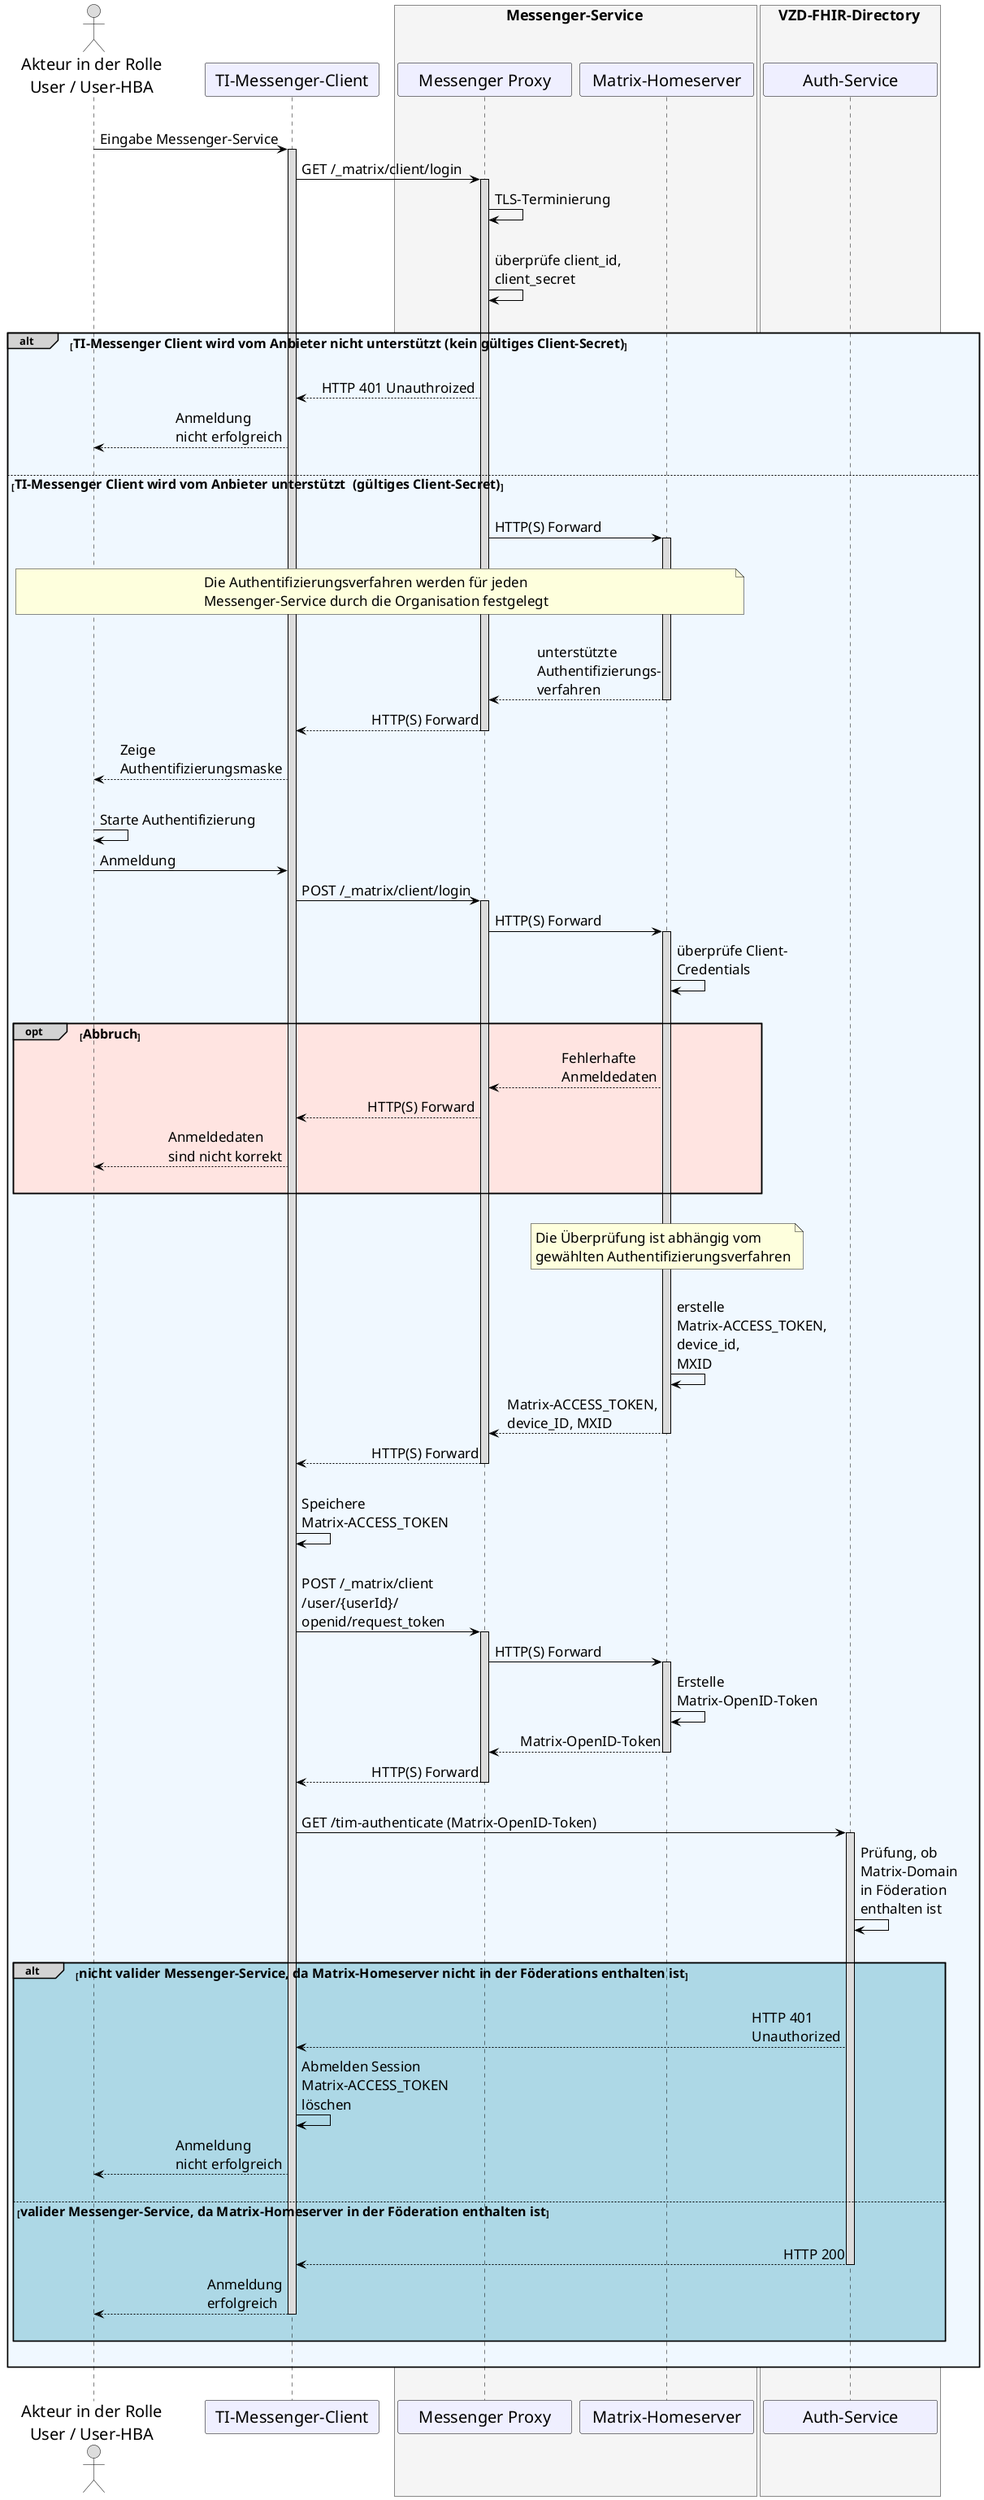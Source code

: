 /' 
# TI-Messenger 1.1
# TI-Messenger-Dienst
# UC - 10057
# Sequence Diagram
# Name: Anmeldung eines Akteurs am Messenger-Service
'/

@startuml
skinparam sequenceMessageAlign direction
skinparam minClassWidth 200
skinparam BoxPadding 1
skinparam sequenceReferenceHeaderBackgroundColor palegreen
scale max 2048 width

skinparam sequence {
ArrowColor black
ArrowFontSize 17
ActorBorderColor black
LifeLineBorderColor black
LifeLineBackgroundColor Gainsboro

ParticipantBorderColor Motivation
ParticipantBackgroundColor Motivation
ParticipantFontName Impact
ParticipantFontSize 20
ParticipantFontColor black
ParticipantBorderColor Black
ParticipantBackgroundColor MOTIVATION

ActorBackgroundColor Gainsboro
ActorFontColor black
ActorFontSize 20
ActorFontName Aapex
}
    actor U as "Akteur in der Rolle\nUser / User-HBA"
    participant C as "TI-Messenger-Client"
    box <size:18>Messenger-Service</size> #WhiteSmoke
      participant MP as "Messenger Proxy"
      participant MH as "Matrix-Homeserver"
    end box
    box <size:18>VZD-FHIR-Directory</size> #WhiteSmoke
      participant Auth as "Auth-Service"
    end box

|||
  U->C: Eingabe Messenger-Service 
    Activate C
  C->MP: GET /_matrix/client/login
    Activate MP
  MP->MP: TLS-Terminierung
  |||
  MP->MP: überprüfe client_id, \nclient_secret

|||
alt#LightGrey #AliceBlue <size:16>TI-Messenger Client wird vom Anbieter nicht unterstützt (kein gültiges Client-Secret)</size>
|||  

  MP-->C: HTTP 401 Unauthroized
  C-->U: Anmeldung \nnicht erfolgreich
  
    |||  
    else <size:16>TI-Messenger Client wird vom Anbieter unterstützt  (gültiges Client-Secret)</size>
    |||

  MP->MH: HTTP(S) Forward
   Activate MH

|||
note over U, MH: <size:17>Die Authentifizierungsverfahren werden für jeden \n<size:17>Messenger-Service durch die Organisation festgelegt</size>
|||

  MH-->MP: unterstützte \nAuthentifizierungs-\nverfahren
    Deactivate MH
  MP-->C: HTTP(S) Forward
    Deactivate MP
  C-->U: Zeige \nAuthentifizierungsmaske
  |||
  U->U: Starte Authentifizierung
  U->C: Anmeldung
  C->MP: POST /_matrix/client/login
    Activate MP

    
    MP->MH: HTTP(S) Forward
      Activate MH
    MH->MH: überprüfe Client-\nCredentials
    |||
    opt#LightGrey #MistyRose <size:16>Abbruch</size>
      MH-->MP:Fehlerhafte \nAnmeldedaten 
      MP-->C: HTTP(S) Forward
      C-->U: Anmeldedaten \nsind nicht korrekt
      |||
    end
    |||
    
    note over MH, MH: <size:17>Die Überprüfung ist abhängig vom \n<size:17>gewählten Authentifizierungsverfahren</size>
    
    |||
    MH->MH: erstelle \nMatrix-ACCESS_TOKEN, \ndevice_id, \nMXID
    MH-->MP: Matrix-ACCESS_TOKEN, \ndevice_ID, MXID
      Deactivate MH
    MP-->C: HTTP(S) Forward
      Deactivate MP
    |||
    C->C: Speichere \nMatrix-ACCESS_TOKEN
    
    |||
    C->MP: POST /_matrix/client\n/user/{userId}/\nopenid/request_token
      Activate MP
    MP->MH: HTTP(S) Forward
      Activate MH
    MH->MH: Erstelle \nMatrix-OpenID-Token
    MH-->MP: Matrix-OpenID-Token
      Deactivate MH
    MP-->C: HTTP(S) Forward
      Deactivate MP
    
    |||
    C->Auth: GET /tim-authenticate (Matrix-OpenID-Token)
      Activate Auth
    Auth->Auth: Prüfung, ob \nMatrix-Domain \nin Föderation \nenthalten ist

      |||
      alt#LightGrey #LightBlue <size:16>nicht valider Messenger-Service, da Matrix-Homeserver nicht in der Föderations enthalten ist</size>
      |||  

        Auth-->C: HTTP 401 \nUnauthorized 
        C->C: Abmelden Session \nMatrix-ACCESS_TOKEN \nlöschen
        C-->U: Anmeldung \nnicht erfolgreich
        
        |||
        else <size:16>valider Messenger-Service, da Matrix-Homeserver in der Föderation enthalten ist</size>
          |||
          Auth-->C: HTTP 200
            Deactivate Auth
          C-->U: Anmeldung \nerfolgreich
            Deactivate C
          |||

      end  
      |||
end
|||

@enduml
